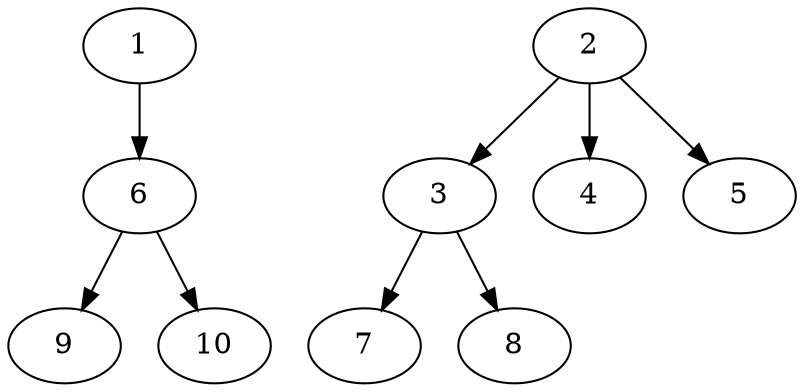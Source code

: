 // DAG automatically generated by daggen at Fri May 24 12:40:17 2024
// daggen-master/daggen -n 10 --fat 0.5 --density 0.5 --regular 0.5 --jump 2 --minalpha 20 --maxalpha 50 --dot -o dags_dot_10/sim_2.dot 
digraph G {
  1 [size="368293445632", alpha="32.72"]
  1 -> 6 [size ="411041792"]
  2 [size="90253551855", alpha="49.50"]
  2 -> 3 [size ="75497472"]
  2 -> 4 [size ="75497472"]
  2 -> 5 [size ="75497472"]
  3 [size="28991029248", alpha="35.51"]
  3 -> 7 [size ="75497472"]
  3 -> 8 [size ="75497472"]
  4 [size="42575391234", alpha="44.81"]
  5 [size="804582476", alpha="42.12"]
  6 [size="599035129842", alpha="27.33"]
  6 -> 9 [size ="838860800"]
  6 -> 10 [size ="838860800"]
  7 [size="1073741824000", alpha="42.01"]
  8 [size="30444213510", alpha="32.26"]
  9 [size="118115953675", alpha="45.58"]
  10 [size="782757789696", alpha="49.50"]
}
